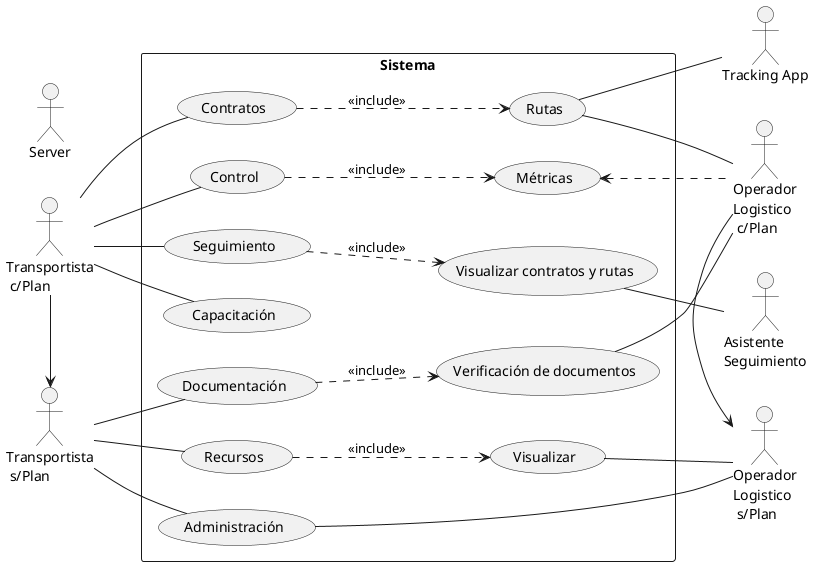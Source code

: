 @startuml
left to right direction
actor "Server" as serve
actor "Transportista\n c/Plan" as transcp
actor "Transportista\n s/Plan" as transsp
transcp -> transsp
actor "Operador\nLogistico\n c/Plan" as opercp
actor "Operador\nLogistico\n s/Plan" as opersp
opercp -> opersp
' actor "Courrier" as courr
' actor "Admin" as admin
actor "Asistente\nSeguimiento" as asiss
actor "Tracking App" as trackapp
rectangle Sistema {
    usecase "Administración" as UC0
    usecase "Recursos" as UC1
    usecase "Visualizar" as UC8
    UC1 ..> UC8 : <<include>>
    usecase "Contratos" as UC2
    usecase "Control" as UC3
    usecase "Seguimiento" as UC4
    usecase "Documentación" as UC5
    usecase "Verificación de documentos" as UC6
    UC5 ..> UC6 : <<include>>
    usecase "Capacitación" as UC7
    usecase "Rutas" as UC9
    usecase "Visualizar contratos y rutas" as UC10
    UC4 ..> UC10 : <<include>>
    usecase "Métricas" as UC11
    UC3 ..> UC11 : <<include>>
    UC11 <.. opercp
    UC10 -- asiss
    UC2 ..> UC9 : <<include>>
    UC6 -- opercp
    UC8 -- opersp
    UC9 -- opercp
    transsp -- UC0
    opersp -- UC0
    transsp -- UC1
    transcp -- UC3
    transcp -- UC2
    transcp -- UC4
    transsp -- UC5
    transcp -- UC7
    UC9 -- trackapp
    ' trans -- UC2
    ' courr -- UC2
    ' trans -- UC3
    ' courr -- UC3
    ' trans -- UC4
    ' asiss -- UC4
    ' trans -- UC5
    ' trans -- UC7
    ' courr -- UC7
    ' courr -- UC3
    ' oper -- UC4
    ' admin -- UC3
    }
@enduml
